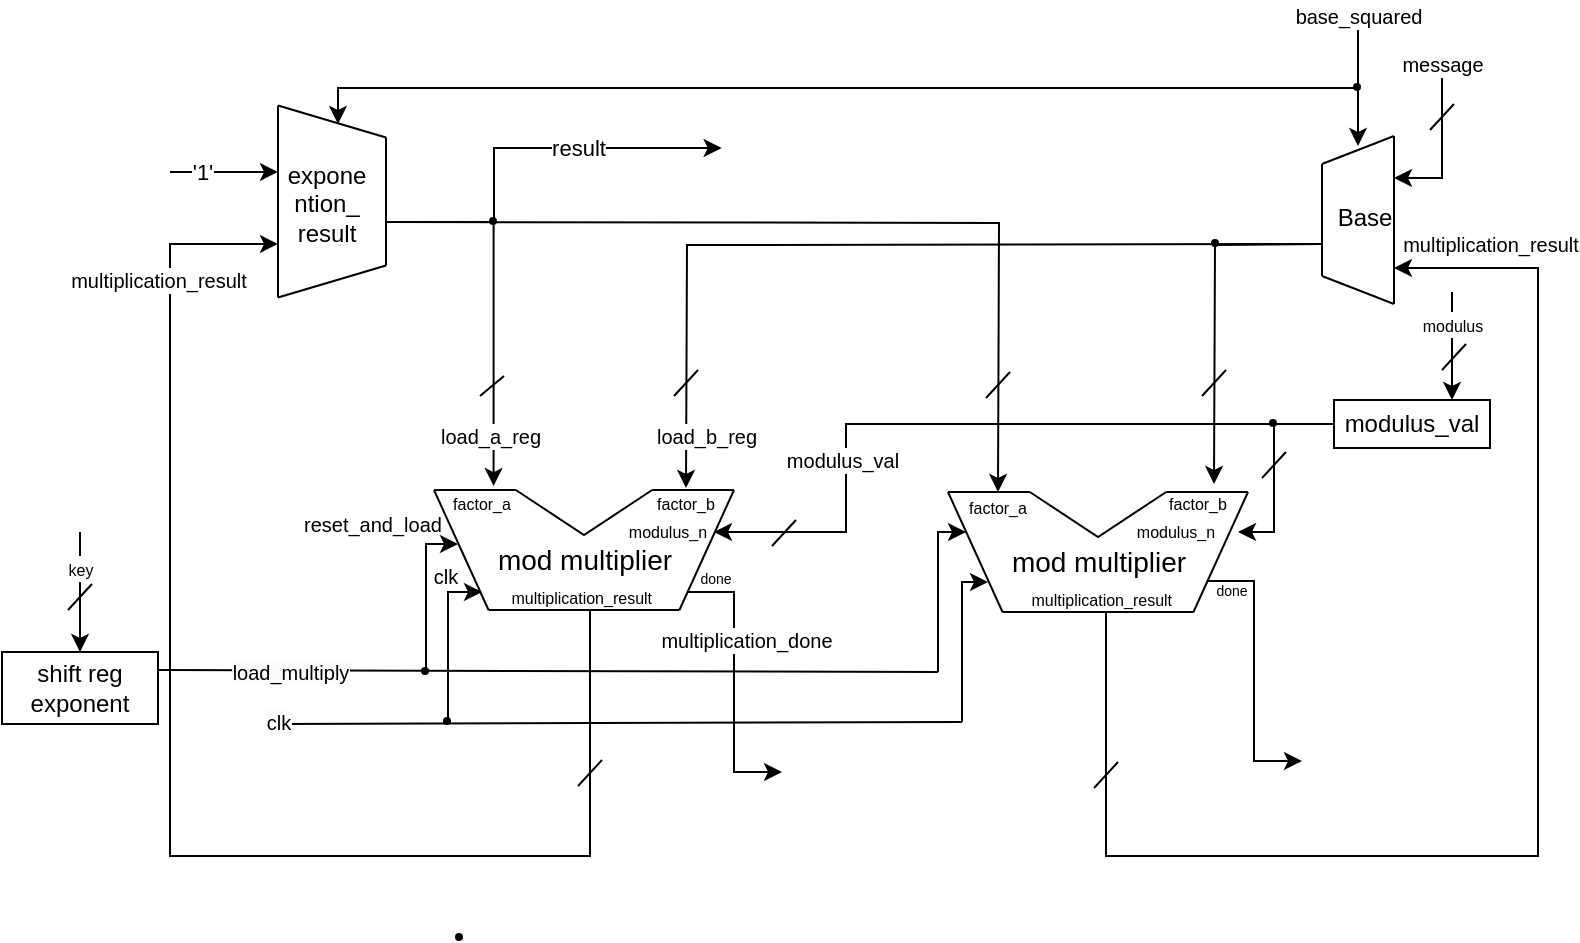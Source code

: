 <mxfile version="24.2.5" type="device">
  <diagram name="Page-1" id="mgI_bG1M7Ejlit0xKFyf">
    <mxGraphModel dx="588" dy="469" grid="1" gridSize="6" guides="1" tooltips="1" connect="1" arrows="1" fold="1" page="1" pageScale="1" pageWidth="827" pageHeight="1169" math="0" shadow="0">
      <root>
        <mxCell id="0" />
        <mxCell id="1" parent="0" />
        <mxCell id="qcMQwbJ4HSQ0VtLKpdM1-1" value="" style="group" vertex="1" connectable="0" parent="1">
          <mxGeometry x="491" y="700" width="157" height="60" as="geometry" />
        </mxCell>
        <mxCell id="qcMQwbJ4HSQ0VtLKpdM1-2" value="" style="endArrow=none;html=1;rounded=0;" edge="1" parent="qcMQwbJ4HSQ0VtLKpdM1-1">
          <mxGeometry width="50" height="50" relative="1" as="geometry">
            <mxPoint as="sourcePoint" />
            <mxPoint x="40.909" as="targetPoint" />
          </mxGeometry>
        </mxCell>
        <mxCell id="qcMQwbJ4HSQ0VtLKpdM1-3" value="" style="endArrow=none;html=1;rounded=0;" edge="1" parent="qcMQwbJ4HSQ0VtLKpdM1-1">
          <mxGeometry width="50" height="50" relative="1" as="geometry">
            <mxPoint x="27.273" y="60" as="sourcePoint" />
            <mxPoint as="targetPoint" />
          </mxGeometry>
        </mxCell>
        <mxCell id="qcMQwbJ4HSQ0VtLKpdM1-4" value="" style="endArrow=none;html=1;rounded=0;" edge="1" parent="qcMQwbJ4HSQ0VtLKpdM1-1">
          <mxGeometry width="50" height="50" relative="1" as="geometry">
            <mxPoint x="109.091" as="sourcePoint" />
            <mxPoint x="40.909" as="targetPoint" />
            <Array as="points">
              <mxPoint x="75" y="22.5" />
            </Array>
          </mxGeometry>
        </mxCell>
        <mxCell id="qcMQwbJ4HSQ0VtLKpdM1-5" value="" style="endArrow=none;html=1;rounded=0;" edge="1" parent="qcMQwbJ4HSQ0VtLKpdM1-1">
          <mxGeometry width="50" height="50" relative="1" as="geometry">
            <mxPoint x="109.091" as="sourcePoint" />
            <mxPoint x="150" as="targetPoint" />
          </mxGeometry>
        </mxCell>
        <mxCell id="qcMQwbJ4HSQ0VtLKpdM1-6" value="" style="endArrow=none;html=1;rounded=0;" edge="1" parent="qcMQwbJ4HSQ0VtLKpdM1-1">
          <mxGeometry width="50" height="50" relative="1" as="geometry">
            <mxPoint x="122.727" y="60" as="sourcePoint" />
            <mxPoint x="150" as="targetPoint" />
          </mxGeometry>
        </mxCell>
        <mxCell id="qcMQwbJ4HSQ0VtLKpdM1-7" value="" style="endArrow=none;html=1;rounded=0;" edge="1" parent="qcMQwbJ4HSQ0VtLKpdM1-1">
          <mxGeometry width="50" height="50" relative="1" as="geometry">
            <mxPoint x="27.273" y="60" as="sourcePoint" />
            <mxPoint x="122.727" y="60" as="targetPoint" />
          </mxGeometry>
        </mxCell>
        <mxCell id="qcMQwbJ4HSQ0VtLKpdM1-8" value="&lt;font style=&quot;font-size: 14px;&quot;&gt;mod multiplier&lt;/font&gt;" style="text;html=1;align=center;verticalAlign=middle;resizable=0;points=[];autosize=1;strokeColor=none;fillColor=none;" vertex="1" parent="qcMQwbJ4HSQ0VtLKpdM1-1">
          <mxGeometry x="21" y="17" width="108" height="36" as="geometry" />
        </mxCell>
        <mxCell id="qcMQwbJ4HSQ0VtLKpdM1-29" value="" style="endArrow=classic;html=1;rounded=0;endFill=1;" edge="1" parent="qcMQwbJ4HSQ0VtLKpdM1-1">
          <mxGeometry width="50" height="50" relative="1" as="geometry">
            <mxPoint x="-5" y="90" as="sourcePoint" />
            <mxPoint x="9" y="20" as="targetPoint" />
            <Array as="points">
              <mxPoint x="-5" y="20" />
            </Array>
          </mxGeometry>
        </mxCell>
        <mxCell id="qcMQwbJ4HSQ0VtLKpdM1-45" value="&lt;font style=&quot;font-size: 8px;&quot;&gt;multiplication_result&amp;nbsp;&lt;/font&gt;" style="text;html=1;align=center;verticalAlign=middle;whiteSpace=wrap;rounded=0;fontSize=8;" vertex="1" parent="qcMQwbJ4HSQ0VtLKpdM1-1">
          <mxGeometry x="49" y="50" width="58" height="7" as="geometry" />
        </mxCell>
        <mxCell id="qcMQwbJ4HSQ0VtLKpdM1-56" value="&lt;font style=&quot;font-size: 8px;&quot;&gt;factor_a&lt;/font&gt;" style="text;html=1;align=center;verticalAlign=middle;whiteSpace=wrap;rounded=0;fontSize=8;" vertex="1" parent="qcMQwbJ4HSQ0VtLKpdM1-1">
          <mxGeometry x="7" y="2" width="36" height="12" as="geometry" />
        </mxCell>
        <mxCell id="qcMQwbJ4HSQ0VtLKpdM1-59" value="&lt;font style=&quot;font-size: 8px;&quot;&gt;factor_b&lt;/font&gt;" style="text;html=1;align=center;verticalAlign=middle;whiteSpace=wrap;rounded=0;fontSize=8;" vertex="1" parent="qcMQwbJ4HSQ0VtLKpdM1-1">
          <mxGeometry x="107" width="36" height="12" as="geometry" />
        </mxCell>
        <mxCell id="qcMQwbJ4HSQ0VtLKpdM1-67" value="&lt;font style=&quot;font-size: 7px;&quot;&gt;done&lt;/font&gt;" style="text;html=1;align=center;verticalAlign=middle;whiteSpace=wrap;rounded=0;" vertex="1" parent="qcMQwbJ4HSQ0VtLKpdM1-1">
          <mxGeometry x="127" y="44" width="30" height="8" as="geometry" />
        </mxCell>
        <mxCell id="qcMQwbJ4HSQ0VtLKpdM1-70" value="modulus_n" style="text;html=1;align=center;verticalAlign=middle;whiteSpace=wrap;rounded=0;fontSize=8;" vertex="1" parent="qcMQwbJ4HSQ0VtLKpdM1-1">
          <mxGeometry x="93" y="14" width="42" height="12" as="geometry" />
        </mxCell>
        <mxCell id="qcMQwbJ4HSQ0VtLKpdM1-17" value="" style="group" vertex="1" connectable="0" parent="1">
          <mxGeometry x="234" y="699" width="156" height="60" as="geometry" />
        </mxCell>
        <mxCell id="qcMQwbJ4HSQ0VtLKpdM1-18" value="" style="endArrow=none;html=1;rounded=0;" edge="1" parent="qcMQwbJ4HSQ0VtLKpdM1-17">
          <mxGeometry width="50" height="50" relative="1" as="geometry">
            <mxPoint as="sourcePoint" />
            <mxPoint x="40.909" as="targetPoint" />
          </mxGeometry>
        </mxCell>
        <mxCell id="qcMQwbJ4HSQ0VtLKpdM1-19" value="" style="endArrow=none;html=1;rounded=0;" edge="1" parent="qcMQwbJ4HSQ0VtLKpdM1-17">
          <mxGeometry width="50" height="50" relative="1" as="geometry">
            <mxPoint x="27.273" y="60" as="sourcePoint" />
            <mxPoint as="targetPoint" />
          </mxGeometry>
        </mxCell>
        <mxCell id="qcMQwbJ4HSQ0VtLKpdM1-20" value="" style="endArrow=none;html=1;rounded=0;" edge="1" parent="qcMQwbJ4HSQ0VtLKpdM1-17">
          <mxGeometry width="50" height="50" relative="1" as="geometry">
            <mxPoint x="109.091" as="sourcePoint" />
            <mxPoint x="40.909" as="targetPoint" />
            <Array as="points">
              <mxPoint x="75" y="22.5" />
            </Array>
          </mxGeometry>
        </mxCell>
        <mxCell id="qcMQwbJ4HSQ0VtLKpdM1-21" value="" style="endArrow=none;html=1;rounded=0;" edge="1" parent="qcMQwbJ4HSQ0VtLKpdM1-17">
          <mxGeometry width="50" height="50" relative="1" as="geometry">
            <mxPoint x="109.091" as="sourcePoint" />
            <mxPoint x="150" as="targetPoint" />
          </mxGeometry>
        </mxCell>
        <mxCell id="qcMQwbJ4HSQ0VtLKpdM1-22" value="" style="endArrow=none;html=1;rounded=0;" edge="1" parent="qcMQwbJ4HSQ0VtLKpdM1-17">
          <mxGeometry width="50" height="50" relative="1" as="geometry">
            <mxPoint x="122.727" y="60" as="sourcePoint" />
            <mxPoint x="150" as="targetPoint" />
          </mxGeometry>
        </mxCell>
        <mxCell id="qcMQwbJ4HSQ0VtLKpdM1-23" value="" style="endArrow=none;html=1;rounded=0;" edge="1" parent="qcMQwbJ4HSQ0VtLKpdM1-17">
          <mxGeometry width="50" height="50" relative="1" as="geometry">
            <mxPoint x="27.273" y="60" as="sourcePoint" />
            <mxPoint x="122.727" y="60" as="targetPoint" />
          </mxGeometry>
        </mxCell>
        <mxCell id="qcMQwbJ4HSQ0VtLKpdM1-24" value="&lt;font style=&quot;font-size: 14px;&quot;&gt;mod multiplier&lt;/font&gt;" style="text;html=1;align=center;verticalAlign=middle;resizable=0;points=[];autosize=1;strokeColor=none;fillColor=none;" vertex="1" parent="qcMQwbJ4HSQ0VtLKpdM1-17">
          <mxGeometry x="21" y="17" width="108" height="36" as="geometry" />
        </mxCell>
        <mxCell id="qcMQwbJ4HSQ0VtLKpdM1-35" value="&lt;font style=&quot;font-size: 10px;&quot;&gt;clk&lt;/font&gt;" style="text;html=1;align=center;verticalAlign=middle;whiteSpace=wrap;rounded=0;" vertex="1" parent="qcMQwbJ4HSQ0VtLKpdM1-17">
          <mxGeometry x="-12" y="39" width="36" height="8" as="geometry" />
        </mxCell>
        <mxCell id="qcMQwbJ4HSQ0VtLKpdM1-44" value="&lt;font style=&quot;font-size: 8px;&quot;&gt;multiplication_result&amp;nbsp;&lt;/font&gt;" style="text;html=1;align=center;verticalAlign=middle;whiteSpace=wrap;rounded=0;" vertex="1" parent="qcMQwbJ4HSQ0VtLKpdM1-17">
          <mxGeometry x="41" y="47" width="68" height="12" as="geometry" />
        </mxCell>
        <mxCell id="qcMQwbJ4HSQ0VtLKpdM1-55" value="&lt;font style=&quot;font-size: 8px;&quot;&gt;factor_a&lt;/font&gt;" style="text;html=1;align=center;verticalAlign=middle;whiteSpace=wrap;rounded=0;" vertex="1" parent="qcMQwbJ4HSQ0VtLKpdM1-17">
          <mxGeometry x="6" width="36" height="12" as="geometry" />
        </mxCell>
        <mxCell id="qcMQwbJ4HSQ0VtLKpdM1-57" value="&lt;font style=&quot;font-size: 8px;&quot;&gt;factor_b&lt;/font&gt;" style="text;html=1;align=center;verticalAlign=middle;whiteSpace=wrap;rounded=0;" vertex="1" parent="qcMQwbJ4HSQ0VtLKpdM1-17">
          <mxGeometry x="108" width="36" height="12" as="geometry" />
        </mxCell>
        <mxCell id="qcMQwbJ4HSQ0VtLKpdM1-66" value="&lt;font style=&quot;font-size: 7px;&quot;&gt;done&lt;/font&gt;" style="text;html=1;align=center;verticalAlign=middle;whiteSpace=wrap;rounded=0;" vertex="1" parent="qcMQwbJ4HSQ0VtLKpdM1-17">
          <mxGeometry x="126" y="39" width="30" height="8" as="geometry" />
        </mxCell>
        <mxCell id="qcMQwbJ4HSQ0VtLKpdM1-69" value="modulus_n" style="text;html=1;align=center;verticalAlign=middle;whiteSpace=wrap;rounded=0;fontSize=8;" vertex="1" parent="qcMQwbJ4HSQ0VtLKpdM1-17">
          <mxGeometry x="96" y="15" width="42" height="12" as="geometry" />
        </mxCell>
        <mxCell id="qcMQwbJ4HSQ0VtLKpdM1-25" value="&lt;meta charset=&quot;utf-8&quot;&gt;&lt;span style=&quot;color: rgb(0, 0, 0); font-family: Helvetica; font-size: x-small; font-style: normal; font-variant-ligatures: normal; font-variant-caps: normal; font-weight: 400; letter-spacing: normal; orphans: 2; text-align: center; text-indent: 0px; text-transform: none; widows: 2; word-spacing: 0px; -webkit-text-stroke-width: 0px; white-space: nowrap; background-color: rgb(251, 251, 251); text-decoration-thickness: initial; text-decoration-style: initial; text-decoration-color: initial; display: inline !important; float: none;&quot;&gt;load_multiply&lt;/span&gt;" style="endArrow=none;html=1;rounded=0;exitX=1;exitY=0.25;exitDx=0;exitDy=0;" edge="1" parent="1" source="qcMQwbJ4HSQ0VtLKpdM1-74">
          <mxGeometry x="-0.661" y="-1" width="50" height="50" relative="1" as="geometry">
            <mxPoint x="162" y="790" as="sourcePoint" />
            <mxPoint x="486" y="790" as="targetPoint" />
            <mxPoint as="offset" />
          </mxGeometry>
        </mxCell>
        <mxCell id="qcMQwbJ4HSQ0VtLKpdM1-27" value="" style="endArrow=classic;html=1;rounded=0;endFill=1;" edge="1" parent="1">
          <mxGeometry width="50" height="50" relative="1" as="geometry">
            <mxPoint x="230" y="790" as="sourcePoint" />
            <mxPoint x="246" y="726" as="targetPoint" />
            <Array as="points">
              <mxPoint x="230" y="726" />
            </Array>
          </mxGeometry>
        </mxCell>
        <mxCell id="qcMQwbJ4HSQ0VtLKpdM1-30" value="&lt;font style=&quot;font-size: 10px;&quot;&gt;reset_and_load&lt;/font&gt;" style="text;html=1;align=center;verticalAlign=middle;whiteSpace=wrap;rounded=0;" vertex="1" parent="1">
          <mxGeometry x="168" y="708" width="71" height="15" as="geometry" />
        </mxCell>
        <mxCell id="qcMQwbJ4HSQ0VtLKpdM1-32" value="" style="endArrow=classic;html=1;rounded=0;endFill=1;" edge="1" parent="1">
          <mxGeometry width="50" height="50" relative="1" as="geometry">
            <mxPoint x="498" y="815" as="sourcePoint" />
            <mxPoint x="511" y="745" as="targetPoint" />
            <Array as="points">
              <mxPoint x="498" y="745" />
            </Array>
          </mxGeometry>
        </mxCell>
        <mxCell id="qcMQwbJ4HSQ0VtLKpdM1-33" value="&lt;span style=&quot;color: rgb(0, 0, 0); font-family: Helvetica; font-style: normal; font-variant-ligatures: normal; font-variant-caps: normal; font-weight: 400; letter-spacing: normal; orphans: 2; text-align: center; text-indent: 0px; text-transform: none; widows: 2; word-spacing: 0px; -webkit-text-stroke-width: 0px; white-space: nowrap; background-color: rgb(251, 251, 251); text-decoration-thickness: initial; text-decoration-style: initial; text-decoration-color: initial; float: none; display: inline !important;&quot;&gt;&lt;font style=&quot;font-size: 10px;&quot;&gt;clk&lt;/font&gt;&lt;/span&gt;" style="endArrow=none;html=1;rounded=0;" edge="1" parent="1">
          <mxGeometry x="-1" y="1" width="50" height="50" relative="1" as="geometry">
            <mxPoint x="156" y="816" as="sourcePoint" />
            <mxPoint x="498" y="815" as="targetPoint" />
            <mxPoint as="offset" />
          </mxGeometry>
        </mxCell>
        <mxCell id="qcMQwbJ4HSQ0VtLKpdM1-34" value="" style="endArrow=classic;html=1;rounded=0;startArrow=none;startFill=0;endFill=1;" edge="1" parent="1">
          <mxGeometry width="50" height="50" relative="1" as="geometry">
            <mxPoint x="241" y="815" as="sourcePoint" />
            <mxPoint x="258" y="750" as="targetPoint" />
            <Array as="points">
              <mxPoint x="241" y="750" />
            </Array>
          </mxGeometry>
        </mxCell>
        <mxCell id="qcMQwbJ4HSQ0VtLKpdM1-36" value="" style="ellipse;whiteSpace=wrap;html=1;fillColor=#000000;" vertex="1" parent="1">
          <mxGeometry x="228" y="788" width="3" height="3" as="geometry" />
        </mxCell>
        <mxCell id="qcMQwbJ4HSQ0VtLKpdM1-37" value="" style="ellipse;whiteSpace=wrap;html=1;fillColor=#000000;" vertex="1" parent="1">
          <mxGeometry x="239" y="813" width="3" height="3" as="geometry" />
        </mxCell>
        <mxCell id="qcMQwbJ4HSQ0VtLKpdM1-38" value="" style="ellipse;whiteSpace=wrap;html=1;fillColor=#000000;" vertex="1" parent="1">
          <mxGeometry x="245" y="921" width="3" height="3" as="geometry" />
        </mxCell>
        <mxCell id="qcMQwbJ4HSQ0VtLKpdM1-39" value="" style="endArrow=classic;html=1;rounded=0;entryX=0.108;entryY=0.833;entryDx=0;entryDy=0;entryPerimeter=0;" edge="1" parent="1" target="qcMQwbJ4HSQ0VtLKpdM1-128">
          <mxGeometry width="50" height="50" relative="1" as="geometry">
            <mxPoint x="312" y="759" as="sourcePoint" />
            <mxPoint x="162" y="594" as="targetPoint" />
            <Array as="points">
              <mxPoint x="312" y="882" />
              <mxPoint x="102" y="882" />
              <mxPoint x="102" y="708" />
              <mxPoint x="102" y="576" />
            </Array>
          </mxGeometry>
        </mxCell>
        <mxCell id="qcMQwbJ4HSQ0VtLKpdM1-97" value="&lt;font style=&quot;font-size: 10px;&quot;&gt;multiplication_result&lt;/font&gt;" style="edgeLabel;html=1;align=center;verticalAlign=middle;resizable=0;points=[];" vertex="1" connectable="0" parent="qcMQwbJ4HSQ0VtLKpdM1-39">
          <mxGeometry x="0.518" y="-2" relative="1" as="geometry">
            <mxPoint x="-8" y="-95" as="offset" />
          </mxGeometry>
        </mxCell>
        <mxCell id="qcMQwbJ4HSQ0VtLKpdM1-40" value="" style="endArrow=none;html=1;rounded=0;" edge="1" parent="1">
          <mxGeometry width="50" height="50" relative="1" as="geometry">
            <mxPoint x="306" y="847" as="sourcePoint" />
            <mxPoint x="318" y="834" as="targetPoint" />
          </mxGeometry>
        </mxCell>
        <mxCell id="qcMQwbJ4HSQ0VtLKpdM1-41" value="&lt;font style=&quot;font-size: 10px;&quot;&gt;multiplication_result&lt;/font&gt;" style="endArrow=classic;html=1;rounded=0;" edge="1" parent="1">
          <mxGeometry x="0.864" y="-12" width="50" height="50" relative="1" as="geometry">
            <mxPoint x="570" y="760" as="sourcePoint" />
            <mxPoint x="714" y="588" as="targetPoint" />
            <Array as="points">
              <mxPoint x="570" y="882" />
              <mxPoint x="720" y="882" />
              <mxPoint x="786" y="882" />
              <mxPoint x="786" y="588" />
            </Array>
            <mxPoint as="offset" />
          </mxGeometry>
        </mxCell>
        <mxCell id="qcMQwbJ4HSQ0VtLKpdM1-42" value="" style="endArrow=none;html=1;rounded=0;" edge="1" parent="1">
          <mxGeometry width="50" height="50" relative="1" as="geometry">
            <mxPoint x="564" y="848" as="sourcePoint" />
            <mxPoint x="576" y="835" as="targetPoint" />
          </mxGeometry>
        </mxCell>
        <mxCell id="qcMQwbJ4HSQ0VtLKpdM1-47" value="" style="endArrow=none;html=1;rounded=0;" edge="1" parent="1">
          <mxGeometry width="50" height="50" relative="1" as="geometry">
            <mxPoint x="257" y="652" as="sourcePoint" />
            <mxPoint x="269" y="642" as="targetPoint" />
          </mxGeometry>
        </mxCell>
        <mxCell id="qcMQwbJ4HSQ0VtLKpdM1-49" value="" style="endArrow=none;html=1;rounded=0;" edge="1" parent="1">
          <mxGeometry width="50" height="50" relative="1" as="geometry">
            <mxPoint x="354" y="652" as="sourcePoint" />
            <mxPoint x="366" y="639" as="targetPoint" />
          </mxGeometry>
        </mxCell>
        <mxCell id="qcMQwbJ4HSQ0VtLKpdM1-51" value="" style="endArrow=none;html=1;rounded=0;" edge="1" parent="1">
          <mxGeometry width="50" height="50" relative="1" as="geometry">
            <mxPoint x="510" y="653" as="sourcePoint" />
            <mxPoint x="522" y="640" as="targetPoint" />
          </mxGeometry>
        </mxCell>
        <mxCell id="qcMQwbJ4HSQ0VtLKpdM1-53" value="" style="endArrow=none;html=1;rounded=0;" edge="1" parent="1">
          <mxGeometry width="50" height="50" relative="1" as="geometry">
            <mxPoint x="618" y="652" as="sourcePoint" />
            <mxPoint x="630" y="639" as="targetPoint" />
          </mxGeometry>
        </mxCell>
        <mxCell id="qcMQwbJ4HSQ0VtLKpdM1-62" value="" style="endArrow=none;html=1;rounded=0;" edge="1" parent="1">
          <mxGeometry width="50" height="50" relative="1" as="geometry">
            <mxPoint x="403" y="727" as="sourcePoint" />
            <mxPoint x="415" y="714" as="targetPoint" />
          </mxGeometry>
        </mxCell>
        <mxCell id="qcMQwbJ4HSQ0VtLKpdM1-64" value="" style="endArrow=none;html=1;rounded=0;" edge="1" parent="1">
          <mxGeometry width="50" height="50" relative="1" as="geometry">
            <mxPoint x="648" y="693" as="sourcePoint" />
            <mxPoint x="660" y="680" as="targetPoint" />
          </mxGeometry>
        </mxCell>
        <mxCell id="qcMQwbJ4HSQ0VtLKpdM1-65" value="&lt;font style=&quot;font-size: 10px;&quot;&gt;multiplication_done&lt;/font&gt;" style="endArrow=classic;html=1;rounded=0;" edge="1" parent="1">
          <mxGeometry x="-0.314" y="6" width="50" height="50" relative="1" as="geometry">
            <mxPoint x="361" y="750" as="sourcePoint" />
            <mxPoint x="408" y="840" as="targetPoint" />
            <Array as="points">
              <mxPoint x="384" y="750" />
              <mxPoint x="384" y="840" />
            </Array>
            <mxPoint as="offset" />
          </mxGeometry>
        </mxCell>
        <mxCell id="qcMQwbJ4HSQ0VtLKpdM1-68" value="" style="endArrow=classic;html=1;rounded=0;" edge="1" parent="1">
          <mxGeometry width="50" height="50" relative="1" as="geometry">
            <mxPoint x="621" y="744.5" as="sourcePoint" />
            <mxPoint x="668" y="834.5" as="targetPoint" />
            <Array as="points">
              <mxPoint x="644" y="744.5" />
              <mxPoint x="644" y="834.5" />
            </Array>
          </mxGeometry>
        </mxCell>
        <mxCell id="qcMQwbJ4HSQ0VtLKpdM1-90" style="edgeStyle=orthogonalEdgeStyle;rounded=0;orthogonalLoop=1;jettySize=auto;html=1;exitX=0;exitY=0.5;exitDx=0;exitDy=0;" edge="1" parent="1">
          <mxGeometry relative="1" as="geometry">
            <mxPoint x="678" y="576" as="sourcePoint" />
            <mxPoint x="360" y="698" as="targetPoint" />
          </mxGeometry>
        </mxCell>
        <mxCell id="qcMQwbJ4HSQ0VtLKpdM1-95" value="&lt;font style=&quot;font-size: 10px;&quot;&gt;load_b_reg&lt;/font&gt;" style="edgeLabel;html=1;align=center;verticalAlign=middle;resizable=0;points=[];" vertex="1" connectable="0" parent="qcMQwbJ4HSQ0VtLKpdM1-90">
          <mxGeometry x="0.668" y="2" relative="1" as="geometry">
            <mxPoint x="7" y="47" as="offset" />
          </mxGeometry>
        </mxCell>
        <mxCell id="qcMQwbJ4HSQ0VtLKpdM1-72" value="&lt;font style=&quot;font-size: 10px;&quot;&gt;message&lt;/font&gt;" style="endArrow=classic;html=1;rounded=0;entryX=1;entryY=0.25;entryDx=0;entryDy=0;" edge="1" parent="1" target="qcMQwbJ4HSQ0VtLKpdM1-113">
          <mxGeometry x="-0.862" width="50" height="50" relative="1" as="geometry">
            <mxPoint x="738" y="480" as="sourcePoint" />
            <mxPoint x="738" y="540" as="targetPoint" />
            <Array as="points">
              <mxPoint x="738" y="543" />
            </Array>
            <mxPoint as="offset" />
          </mxGeometry>
        </mxCell>
        <mxCell id="qcMQwbJ4HSQ0VtLKpdM1-73" value="" style="endArrow=none;html=1;rounded=0;" edge="1" parent="1">
          <mxGeometry width="50" height="50" relative="1" as="geometry">
            <mxPoint x="732" y="519" as="sourcePoint" />
            <mxPoint x="744" y="506" as="targetPoint" />
          </mxGeometry>
        </mxCell>
        <mxCell id="qcMQwbJ4HSQ0VtLKpdM1-74" value="shift reg&lt;div&gt;exponent&lt;/div&gt;" style="rounded=0;whiteSpace=wrap;html=1;" vertex="1" parent="1">
          <mxGeometry x="18" y="780" width="78" height="36" as="geometry" />
        </mxCell>
        <mxCell id="qcMQwbJ4HSQ0VtLKpdM1-75" value="&lt;span style=&quot;font-size: 8px;&quot;&gt;key&lt;/span&gt;" style="endArrow=classic;html=1;rounded=0;entryX=0.5;entryY=0;entryDx=0;entryDy=0;" edge="1" parent="1" target="qcMQwbJ4HSQ0VtLKpdM1-74">
          <mxGeometry x="-0.402" width="50" height="50" relative="1" as="geometry">
            <mxPoint x="57" y="720" as="sourcePoint" />
            <mxPoint x="54" y="780" as="targetPoint" />
            <mxPoint as="offset" />
          </mxGeometry>
        </mxCell>
        <mxCell id="qcMQwbJ4HSQ0VtLKpdM1-76" value="" style="endArrow=none;html=1;rounded=0;" edge="1" parent="1">
          <mxGeometry width="50" height="50" relative="1" as="geometry">
            <mxPoint x="51" y="759" as="sourcePoint" />
            <mxPoint x="63" y="746" as="targetPoint" />
          </mxGeometry>
        </mxCell>
        <mxCell id="qcMQwbJ4HSQ0VtLKpdM1-98" style="edgeStyle=orthogonalEdgeStyle;rounded=0;orthogonalLoop=1;jettySize=auto;html=1;exitX=0;exitY=0.5;exitDx=0;exitDy=0;" edge="1" parent="1" source="qcMQwbJ4HSQ0VtLKpdM1-77">
          <mxGeometry relative="1" as="geometry">
            <mxPoint x="636" y="720" as="targetPoint" />
            <Array as="points">
              <mxPoint x="654" y="666" />
              <mxPoint x="654" y="720" />
            </Array>
          </mxGeometry>
        </mxCell>
        <mxCell id="qcMQwbJ4HSQ0VtLKpdM1-99" value="&lt;font size=&quot;1&quot;&gt;modulus_val&lt;/font&gt;" style="edgeStyle=orthogonalEdgeStyle;rounded=0;orthogonalLoop=1;jettySize=auto;html=1;exitX=0;exitY=0.25;exitDx=0;exitDy=0;entryX=1;entryY=0.5;entryDx=0;entryDy=0;" edge="1" parent="1">
          <mxGeometry x="0.452" y="-2" relative="1" as="geometry">
            <mxPoint x="374" y="720" as="targetPoint" />
            <mxPoint x="686" y="660" as="sourcePoint" />
            <Array as="points">
              <mxPoint x="686" y="666" />
              <mxPoint x="440" y="666" />
              <mxPoint x="440" y="720" />
            </Array>
            <mxPoint as="offset" />
          </mxGeometry>
        </mxCell>
        <mxCell id="qcMQwbJ4HSQ0VtLKpdM1-77" value="modulus_val" style="rounded=0;whiteSpace=wrap;html=1;" vertex="1" parent="1">
          <mxGeometry x="684" y="654" width="78" height="24" as="geometry" />
        </mxCell>
        <mxCell id="qcMQwbJ4HSQ0VtLKpdM1-78" value="&lt;span style=&quot;font-size: 8px;&quot;&gt;modulus&lt;/span&gt;" style="endArrow=classic;html=1;rounded=0;entryX=0.5;entryY=0;entryDx=0;entryDy=0;" edge="1" parent="1">
          <mxGeometry x="-0.402" width="50" height="50" relative="1" as="geometry">
            <mxPoint x="743" y="600" as="sourcePoint" />
            <mxPoint x="743" y="654" as="targetPoint" />
            <mxPoint as="offset" />
          </mxGeometry>
        </mxCell>
        <mxCell id="qcMQwbJ4HSQ0VtLKpdM1-79" value="" style="endArrow=none;html=1;rounded=0;" edge="1" parent="1">
          <mxGeometry width="50" height="50" relative="1" as="geometry">
            <mxPoint x="738" y="639" as="sourcePoint" />
            <mxPoint x="750" y="626" as="targetPoint" />
          </mxGeometry>
        </mxCell>
        <mxCell id="qcMQwbJ4HSQ0VtLKpdM1-85" style="edgeStyle=orthogonalEdgeStyle;rounded=0;orthogonalLoop=1;jettySize=auto;html=1;exitX=1;exitY=0.5;exitDx=0;exitDy=0;entryX=0.5;entryY=0;entryDx=0;entryDy=0;" edge="1" parent="1">
          <mxGeometry relative="1" as="geometry">
            <mxPoint x="210" y="565" as="sourcePoint" />
            <mxPoint x="516" y="700.0" as="targetPoint" />
          </mxGeometry>
        </mxCell>
        <mxCell id="qcMQwbJ4HSQ0VtLKpdM1-84" style="edgeStyle=orthogonalEdgeStyle;rounded=0;orthogonalLoop=1;jettySize=auto;html=1;exitX=1;exitY=0.5;exitDx=0;exitDy=0;entryX=0.661;entryY=-0.163;entryDx=0;entryDy=0;entryPerimeter=0;" edge="1" parent="1" target="qcMQwbJ4HSQ0VtLKpdM1-55">
          <mxGeometry relative="1" as="geometry">
            <mxPoint x="210" y="564" as="sourcePoint" />
            <mxPoint x="263.04" y="694.14" as="targetPoint" />
            <Array as="points">
              <mxPoint x="210" y="565" />
              <mxPoint x="264" y="565" />
            </Array>
          </mxGeometry>
        </mxCell>
        <mxCell id="qcMQwbJ4HSQ0VtLKpdM1-94" value="&lt;font style=&quot;font-size: 10px;&quot;&gt;load_a_reg&lt;/font&gt;" style="edgeLabel;html=1;align=center;verticalAlign=middle;resizable=0;points=[];" vertex="1" connectable="0" parent="qcMQwbJ4HSQ0VtLKpdM1-84">
          <mxGeometry x="0.286" y="-2" relative="1" as="geometry">
            <mxPoint y="42" as="offset" />
          </mxGeometry>
        </mxCell>
        <mxCell id="qcMQwbJ4HSQ0VtLKpdM1-86" value="" style="ellipse;whiteSpace=wrap;html=1;fillColor=#000000;" vertex="1" parent="1">
          <mxGeometry x="262" y="563" width="3" height="3" as="geometry" />
        </mxCell>
        <mxCell id="qcMQwbJ4HSQ0VtLKpdM1-87" style="edgeStyle=orthogonalEdgeStyle;rounded=0;orthogonalLoop=1;jettySize=auto;html=1;exitX=0;exitY=0.5;exitDx=0;exitDy=0;" edge="1" parent="1">
          <mxGeometry relative="1" as="geometry">
            <mxPoint x="678" y="576.0" as="sourcePoint" />
            <mxPoint x="624" y="696" as="targetPoint" />
          </mxGeometry>
        </mxCell>
        <mxCell id="qcMQwbJ4HSQ0VtLKpdM1-91" value="" style="ellipse;whiteSpace=wrap;html=1;fillColor=#000000;" vertex="1" parent="1">
          <mxGeometry x="623" y="574" width="3" height="3" as="geometry" />
        </mxCell>
        <mxCell id="qcMQwbJ4HSQ0VtLKpdM1-100" value="" style="ellipse;whiteSpace=wrap;html=1;fillColor=#000000;" vertex="1" parent="1">
          <mxGeometry x="652" y="664" width="3" height="3" as="geometry" />
        </mxCell>
        <mxCell id="qcMQwbJ4HSQ0VtLKpdM1-114" value="&lt;font style=&quot;font-size: 10px;&quot;&gt;base_squared&lt;/font&gt;" style="edgeStyle=orthogonalEdgeStyle;rounded=0;orthogonalLoop=1;jettySize=auto;html=1;exitX=0.5;exitY=0;exitDx=0;exitDy=0;endArrow=none;endFill=0;startArrow=classic;startFill=1;" edge="1" parent="1">
          <mxGeometry x="1" relative="1" as="geometry">
            <mxPoint x="696" y="462" as="targetPoint" />
            <mxPoint x="696" y="527" as="sourcePoint" />
            <mxPoint as="offset" />
          </mxGeometry>
        </mxCell>
        <mxCell id="qcMQwbJ4HSQ0VtLKpdM1-113" value="" style="group;movable=1;resizable=1;rotatable=1;deletable=1;editable=1;locked=0;connectable=1;" vertex="1" connectable="0" parent="1">
          <mxGeometry x="678" y="522" width="36" height="84" as="geometry" />
        </mxCell>
        <mxCell id="qcMQwbJ4HSQ0VtLKpdM1-105" value="" style="endArrow=none;html=1;rounded=0;movable=1;resizable=1;rotatable=1;deletable=1;editable=1;locked=0;connectable=1;" edge="1" parent="qcMQwbJ4HSQ0VtLKpdM1-113">
          <mxGeometry width="50" height="50" relative="1" as="geometry">
            <mxPoint y="70" as="sourcePoint" />
            <mxPoint x="36" y="84" as="targetPoint" />
          </mxGeometry>
        </mxCell>
        <mxCell id="qcMQwbJ4HSQ0VtLKpdM1-106" value="" style="endArrow=none;html=1;rounded=0;movable=1;resizable=1;rotatable=1;deletable=1;editable=1;locked=0;connectable=1;" edge="1" parent="qcMQwbJ4HSQ0VtLKpdM1-113">
          <mxGeometry width="50" height="50" relative="1" as="geometry">
            <mxPoint x="36" as="sourcePoint" />
            <mxPoint y="14" as="targetPoint" />
          </mxGeometry>
        </mxCell>
        <mxCell id="qcMQwbJ4HSQ0VtLKpdM1-107" value="" style="endArrow=none;html=1;rounded=0;movable=1;resizable=1;rotatable=1;deletable=1;editable=1;locked=0;connectable=1;" edge="1" parent="qcMQwbJ4HSQ0VtLKpdM1-113">
          <mxGeometry width="50" height="50" relative="1" as="geometry">
            <mxPoint x="36" y="84" as="sourcePoint" />
            <mxPoint x="36" as="targetPoint" />
          </mxGeometry>
        </mxCell>
        <mxCell id="qcMQwbJ4HSQ0VtLKpdM1-108" value="" style="endArrow=none;html=1;rounded=0;movable=1;resizable=1;rotatable=1;deletable=1;editable=1;locked=0;connectable=1;" edge="1" parent="qcMQwbJ4HSQ0VtLKpdM1-113">
          <mxGeometry width="50" height="50" relative="1" as="geometry">
            <mxPoint y="14" as="sourcePoint" />
            <mxPoint y="70" as="targetPoint" />
          </mxGeometry>
        </mxCell>
        <mxCell id="qcMQwbJ4HSQ0VtLKpdM1-112" value="Base" style="text;html=1;align=center;verticalAlign=middle;resizable=1;points=[];autosize=1;strokeColor=none;fillColor=none;movable=1;rotatable=1;deletable=1;editable=1;locked=0;connectable=1;" vertex="1" parent="qcMQwbJ4HSQ0VtLKpdM1-113">
          <mxGeometry y="28" width="41.143" height="26.25" as="geometry" />
        </mxCell>
        <mxCell id="qcMQwbJ4HSQ0VtLKpdM1-124" value="" style="endArrow=none;html=1;rounded=0;movable=1;resizable=1;rotatable=1;deletable=1;editable=1;locked=0;connectable=1;" edge="1" parent="1">
          <mxGeometry width="50" height="50" relative="1" as="geometry">
            <mxPoint x="210" y="522.714" as="sourcePoint" />
            <mxPoint x="156" y="506.714" as="targetPoint" />
          </mxGeometry>
        </mxCell>
        <mxCell id="qcMQwbJ4HSQ0VtLKpdM1-125" value="" style="endArrow=none;html=1;rounded=0;movable=1;resizable=1;rotatable=1;deletable=1;editable=1;locked=0;connectable=1;" edge="1" parent="1">
          <mxGeometry width="50" height="50" relative="1" as="geometry">
            <mxPoint x="156" y="602.714" as="sourcePoint" />
            <mxPoint x="210" y="586.714" as="targetPoint" />
          </mxGeometry>
        </mxCell>
        <mxCell id="qcMQwbJ4HSQ0VtLKpdM1-126" value="" style="endArrow=none;html=1;rounded=0;movable=1;resizable=1;rotatable=1;deletable=1;editable=1;locked=0;connectable=1;" edge="1" parent="1">
          <mxGeometry width="50" height="50" relative="1" as="geometry">
            <mxPoint x="156" y="506.714" as="sourcePoint" />
            <mxPoint x="156" y="602.714" as="targetPoint" />
          </mxGeometry>
        </mxCell>
        <mxCell id="qcMQwbJ4HSQ0VtLKpdM1-127" value="" style="endArrow=none;html=1;rounded=0;movable=1;resizable=1;rotatable=1;deletable=1;editable=1;locked=0;connectable=1;" edge="1" parent="1">
          <mxGeometry width="50" height="50" relative="1" as="geometry">
            <mxPoint x="210" y="586.714" as="sourcePoint" />
            <mxPoint x="210" y="522.714" as="targetPoint" />
          </mxGeometry>
        </mxCell>
        <mxCell id="qcMQwbJ4HSQ0VtLKpdM1-128" value="&lt;font style=&quot;text-wrap: wrap;&quot;&gt;expone&lt;/font&gt;&lt;div&gt;&lt;font style=&quot;text-wrap: wrap;&quot;&gt;n&lt;/font&gt;&lt;span style=&quot;background-color: initial; text-wrap: wrap;&quot;&gt;tion_&lt;/span&gt;&lt;div&gt;&lt;div style=&quot;text-wrap: wrap;&quot;&gt;result&lt;/div&gt;&lt;/div&gt;&lt;/div&gt;" style="text;html=1;align=center;verticalAlign=middle;resizable=1;points=[];autosize=1;strokeColor=none;fillColor=none;movable=1;rotatable=1;deletable=1;editable=1;locked=0;connectable=1;rotation=0;" vertex="1" parent="1">
          <mxGeometry x="149.5" y="526" width="60" height="60" as="geometry" />
        </mxCell>
        <mxCell id="qcMQwbJ4HSQ0VtLKpdM1-129" value="&#39;1&#39;" style="endArrow=classic;html=1;rounded=0;entryX=0.008;entryY=0.233;entryDx=0;entryDy=0;entryPerimeter=0;" edge="1" parent="1">
          <mxGeometry x="-0.402" width="50" height="50" relative="1" as="geometry">
            <mxPoint x="102" y="540" as="sourcePoint" />
            <mxPoint x="155.98" y="539.98" as="targetPoint" />
            <mxPoint as="offset" />
          </mxGeometry>
        </mxCell>
        <mxCell id="qcMQwbJ4HSQ0VtLKpdM1-130" value="" style="endArrow=classic;html=1;rounded=0;" edge="1" parent="1">
          <mxGeometry width="50" height="50" relative="1" as="geometry">
            <mxPoint x="696" y="498" as="sourcePoint" />
            <mxPoint x="186" y="516" as="targetPoint" />
            <Array as="points">
              <mxPoint x="186" y="498" />
            </Array>
          </mxGeometry>
        </mxCell>
        <mxCell id="qcMQwbJ4HSQ0VtLKpdM1-131" value="" style="ellipse;whiteSpace=wrap;html=1;fillColor=#000000;" vertex="1" parent="1">
          <mxGeometry x="694" y="496" width="3" height="3" as="geometry" />
        </mxCell>
        <mxCell id="qcMQwbJ4HSQ0VtLKpdM1-132" value="result" style="endArrow=classic;html=1;rounded=0;exitX=1.024;exitY=0.649;exitDx=0;exitDy=0;exitPerimeter=0;" edge="1" parent="1" source="qcMQwbJ4HSQ0VtLKpdM1-128">
          <mxGeometry x="0.295" width="50" height="50" relative="1" as="geometry">
            <mxPoint x="246" y="716" as="sourcePoint" />
            <mxPoint x="377.846" y="528" as="targetPoint" />
            <Array as="points">
              <mxPoint x="264" y="565" />
              <mxPoint x="264" y="528" />
            </Array>
            <mxPoint as="offset" />
          </mxGeometry>
        </mxCell>
      </root>
    </mxGraphModel>
  </diagram>
</mxfile>
